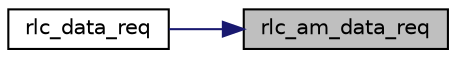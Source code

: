digraph "rlc_am_data_req"
{
 // LATEX_PDF_SIZE
  edge [fontname="Helvetica",fontsize="10",labelfontname="Helvetica",labelfontsize="10"];
  node [fontname="Helvetica",fontsize="10",shape=record];
  rankdir="RL";
  Node1 [label="rlc_am_data_req",height=0.2,width=0.4,color="black", fillcolor="grey75", style="filled", fontcolor="black",tooltip="Interface with higher layers, buffer higher layer SDUS for transmission."];
  Node1 -> Node2 [dir="back",color="midnightblue",fontsize="10",style="solid",fontname="Helvetica"];
  Node2 [label="rlc_data_req",height=0.2,width=0.4,color="black", fillcolor="white", style="filled",URL="$group__em.html#gaa115188b3d5ddaf1cc58461532fa7123",tooltip=" "];
}
